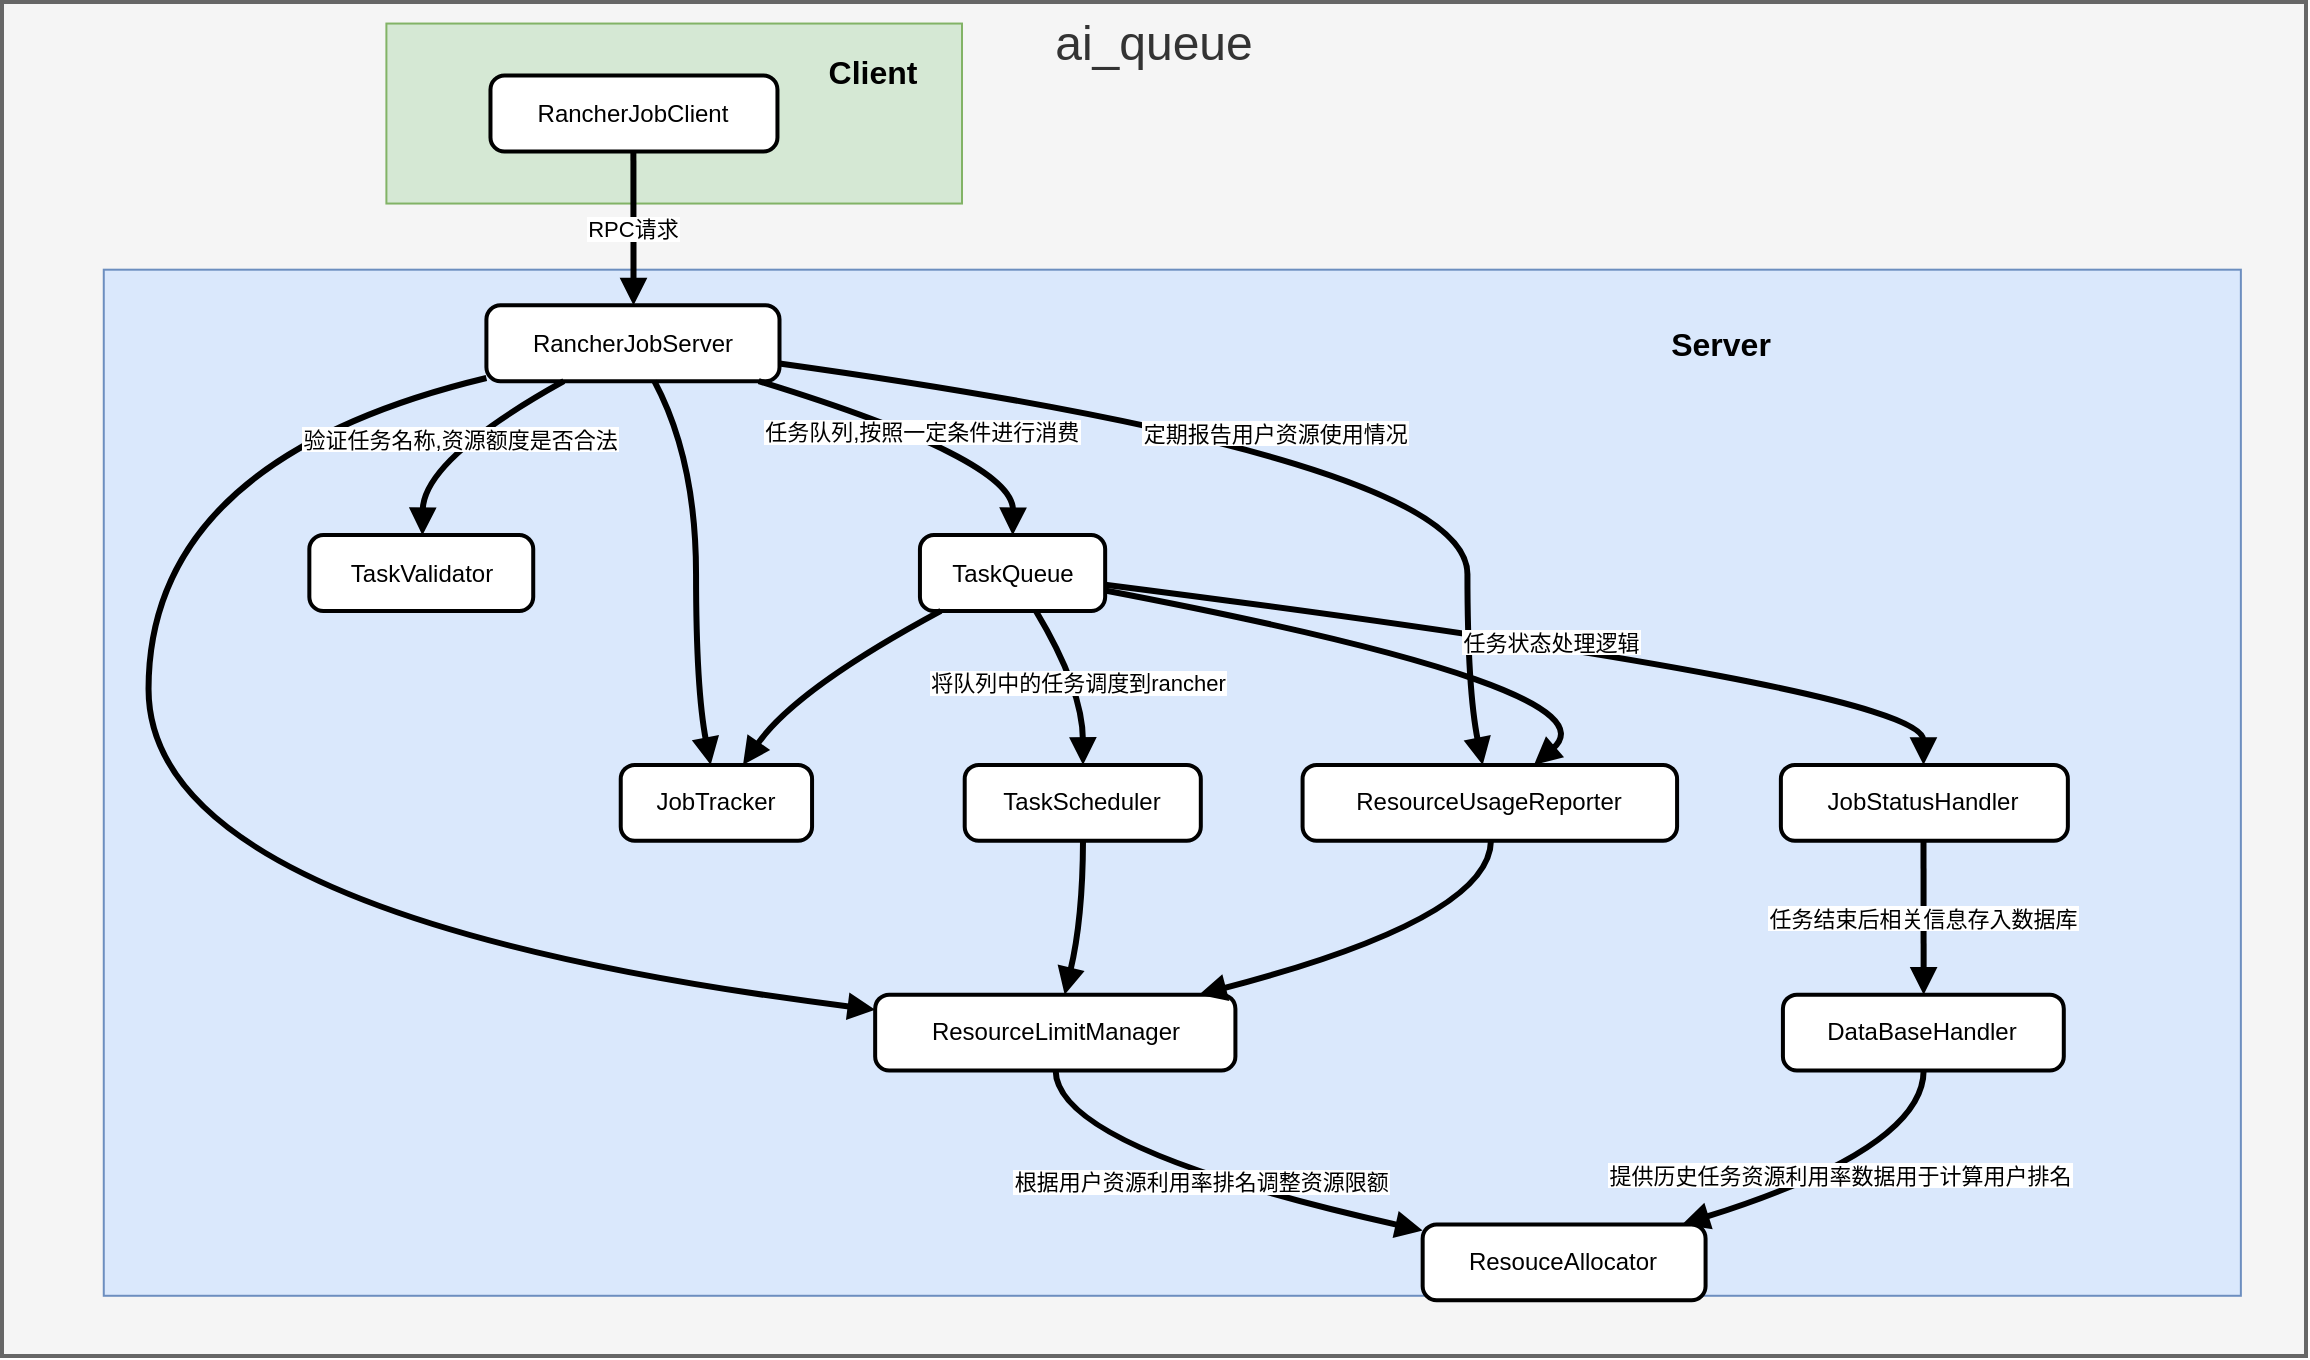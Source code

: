 <mxfile version="21.6.1" type="github">
  <diagram name="第 1 页" id="VgBMnZDGhOuevuqgc2q4">
    <mxGraphModel dx="2022" dy="1812" grid="1" gridSize="10" guides="1" tooltips="1" connect="1" arrows="1" fold="1" page="1" pageScale="1" pageWidth="827" pageHeight="1169" math="0" shadow="0">
      <root>
        <mxCell id="0" />
        <mxCell id="1" parent="0" />
        <mxCell id="xazf8YGlF5CI754crnG2-1" value="ai_queue" style="whiteSpace=wrap;strokeWidth=2;verticalAlign=top;fillColor=#f5f5f5;strokeColor=#666666;fontColor=#333333;fontSize=24;" vertex="1" parent="1">
          <mxGeometry y="-70" width="1152" height="677" as="geometry" />
        </mxCell>
        <mxCell id="xazf8YGlF5CI754crnG2-35" value="" style="rounded=0;whiteSpace=wrap;html=1;fillColor=#d5e8d4;strokeColor=#82b366;" vertex="1" parent="xazf8YGlF5CI754crnG2-1">
          <mxGeometry x="192.2" y="10.77" width="287.8" height="90" as="geometry" />
        </mxCell>
        <mxCell id="xazf8YGlF5CI754crnG2-2" value="RancherJobClient" style="rounded=1;absoluteArcSize=1;arcSize=14;whiteSpace=wrap;strokeWidth=2;" vertex="1" parent="xazf8YGlF5CI754crnG2-1">
          <mxGeometry x="244.24" y="36.806" width="143.491" height="37.921" as="geometry" />
        </mxCell>
        <mxCell id="xazf8YGlF5CI754crnG2-30" value="" style="rounded=0;whiteSpace=wrap;html=1;fillColor=#dae8fc;strokeColor=#6c8ebf;" vertex="1" parent="xazf8YGlF5CI754crnG2-1">
          <mxGeometry x="50.883" y="133.839" width="1068.551" height="513.048" as="geometry" />
        </mxCell>
        <mxCell id="xazf8YGlF5CI754crnG2-3" value="RancherJobServer" style="rounded=1;absoluteArcSize=1;arcSize=14;whiteSpace=wrap;strokeWidth=2;" vertex="1" parent="xazf8YGlF5CI754crnG2-1">
          <mxGeometry x="242.205" y="151.684" width="146.544" height="37.921" as="geometry" />
        </mxCell>
        <mxCell id="xazf8YGlF5CI754crnG2-4" value="TaskQueue" style="rounded=1;absoluteArcSize=1;arcSize=14;whiteSpace=wrap;strokeWidth=2;" vertex="1" parent="xazf8YGlF5CI754crnG2-1">
          <mxGeometry x="458.968" y="266.562" width="92.608" height="37.921" as="geometry" />
        </mxCell>
        <mxCell id="xazf8YGlF5CI754crnG2-5" value="ResourceUsageReporter" style="rounded=1;absoluteArcSize=1;arcSize=14;whiteSpace=wrap;strokeWidth=2;" vertex="1" parent="xazf8YGlF5CI754crnG2-1">
          <mxGeometry x="650.29" y="381.44" width="187.251" height="37.921" as="geometry" />
        </mxCell>
        <mxCell id="xazf8YGlF5CI754crnG2-6" value="ResourceLimitManager" style="rounded=1;absoluteArcSize=1;arcSize=14;whiteSpace=wrap;strokeWidth=2;" vertex="1" parent="xazf8YGlF5CI754crnG2-1">
          <mxGeometry x="436.58" y="496.318" width="180.127" height="37.921" as="geometry" />
        </mxCell>
        <mxCell id="xazf8YGlF5CI754crnG2-7" value="JobTracker" style="rounded=1;absoluteArcSize=1;arcSize=14;whiteSpace=wrap;strokeWidth=2;" vertex="1" parent="xazf8YGlF5CI754crnG2-1">
          <mxGeometry x="309.371" y="381.44" width="95.661" height="37.921" as="geometry" />
        </mxCell>
        <mxCell id="xazf8YGlF5CI754crnG2-8" value="TaskValidator" style="rounded=1;absoluteArcSize=1;arcSize=14;whiteSpace=wrap;strokeWidth=2;" vertex="1" parent="xazf8YGlF5CI754crnG2-1">
          <mxGeometry x="153.668" y="266.562" width="111.943" height="37.921" as="geometry" />
        </mxCell>
        <mxCell id="xazf8YGlF5CI754crnG2-9" value="ResouceAllocator" style="rounded=1;absoluteArcSize=1;arcSize=14;whiteSpace=wrap;strokeWidth=2;" vertex="1" parent="xazf8YGlF5CI754crnG2-1">
          <mxGeometry x="710.332" y="611.196" width="141.456" height="37.921" as="geometry" />
        </mxCell>
        <mxCell id="xazf8YGlF5CI754crnG2-10" value="JobStatusHandler" style="rounded=1;absoluteArcSize=1;arcSize=14;whiteSpace=wrap;strokeWidth=2;" vertex="1" parent="xazf8YGlF5CI754crnG2-1">
          <mxGeometry x="889.442" y="381.44" width="143.491" height="37.921" as="geometry" />
        </mxCell>
        <mxCell id="xazf8YGlF5CI754crnG2-11" value="TaskScheduler" style="rounded=1;absoluteArcSize=1;arcSize=14;whiteSpace=wrap;strokeWidth=2;" vertex="1" parent="xazf8YGlF5CI754crnG2-1">
          <mxGeometry x="481.357" y="381.44" width="118.049" height="37.921" as="geometry" />
        </mxCell>
        <mxCell id="xazf8YGlF5CI754crnG2-12" value="DataBaseHandler" style="rounded=1;absoluteArcSize=1;arcSize=14;whiteSpace=wrap;strokeWidth=2;" vertex="1" parent="xazf8YGlF5CI754crnG2-1">
          <mxGeometry x="890.459" y="496.318" width="140.438" height="37.921" as="geometry" />
        </mxCell>
        <mxCell id="xazf8YGlF5CI754crnG2-13" value="RPC请求" style="curved=1;startArrow=none;endArrow=block;strokeWidth=3;exitX=0.498;exitY=1;entryX=0.502;entryY=0;rounded=0;" edge="1" parent="xazf8YGlF5CI754crnG2-1" source="xazf8YGlF5CI754crnG2-2" target="xazf8YGlF5CI754crnG2-3">
          <mxGeometry relative="1" as="geometry">
            <Array as="points" />
          </mxGeometry>
        </mxCell>
        <mxCell id="xazf8YGlF5CI754crnG2-14" value="任务队列,按照一定条件进行消费" style="curved=1;startArrow=none;endArrow=block;strokeWidth=3;exitX=0.929;exitY=1;entryX=0.501;entryY=0;rounded=0;" edge="1" parent="xazf8YGlF5CI754crnG2-1" source="xazf8YGlF5CI754crnG2-3" target="xazf8YGlF5CI754crnG2-4">
          <mxGeometry relative="1" as="geometry">
            <Array as="points">
              <mxPoint x="505.781" y="228.641" />
            </Array>
          </mxGeometry>
        </mxCell>
        <mxCell id="xazf8YGlF5CI754crnG2-15" value="定期报告用户资源使用情况" style="curved=1;startArrow=none;endArrow=block;strokeWidth=3;exitX=1.003;exitY=0.767;entryX=0.481;entryY=0;rounded=0;" edge="1" parent="xazf8YGlF5CI754crnG2-1" source="xazf8YGlF5CI754crnG2-3" target="xazf8YGlF5CI754crnG2-5">
          <mxGeometry relative="1" as="geometry">
            <Array as="points">
              <mxPoint x="732.721" y="228.641" />
              <mxPoint x="732.721" y="343.519" />
            </Array>
          </mxGeometry>
        </mxCell>
        <mxCell id="xazf8YGlF5CI754crnG2-16" value="" style="curved=1;startArrow=none;endArrow=block;strokeWidth=3;exitX=0.0;exitY=0.958;entryX=0.002;entryY=0.2;rounded=0;" edge="1" parent="xazf8YGlF5CI754crnG2-1" source="xazf8YGlF5CI754crnG2-3" target="xazf8YGlF5CI754crnG2-6">
          <mxGeometry relative="1" as="geometry">
            <Array as="points">
              <mxPoint x="73.272" y="228.641" />
              <mxPoint x="73.272" y="458.397" />
            </Array>
          </mxGeometry>
        </mxCell>
        <mxCell id="xazf8YGlF5CI754crnG2-17" value="" style="curved=1;startArrow=none;endArrow=block;strokeWidth=3;exitX=0.573;exitY=1;entryX=0.47;entryY=0;rounded=0;" edge="1" parent="xazf8YGlF5CI754crnG2-1" source="xazf8YGlF5CI754crnG2-3" target="xazf8YGlF5CI754crnG2-7">
          <mxGeometry relative="1" as="geometry">
            <Array as="points">
              <mxPoint x="347.025" y="228.641" />
              <mxPoint x="347.025" y="343.519" />
            </Array>
          </mxGeometry>
        </mxCell>
        <mxCell id="xazf8YGlF5CI754crnG2-18" value="验证任务名称,资源额度是否合法" style="curved=1;startArrow=none;endArrow=block;strokeWidth=3;exitX=0.264;exitY=1;entryX=0.505;entryY=0;rounded=0;" edge="1" parent="xazf8YGlF5CI754crnG2-1" source="xazf8YGlF5CI754crnG2-3" target="xazf8YGlF5CI754crnG2-8">
          <mxGeometry relative="1" as="geometry">
            <Array as="points">
              <mxPoint x="210.657" y="228.641" />
            </Array>
          </mxGeometry>
        </mxCell>
        <mxCell id="xazf8YGlF5CI754crnG2-19" value="根据用户资源利用率排名调整资源限额" style="curved=1;startArrow=none;endArrow=block;strokeWidth=3;exitX=0.501;exitY=1;entryX=-0.002;entryY=0.079;rounded=0;" edge="1" parent="xazf8YGlF5CI754crnG2-1" source="xazf8YGlF5CI754crnG2-6" target="xazf8YGlF5CI754crnG2-9">
          <mxGeometry relative="1" as="geometry">
            <Array as="points">
              <mxPoint x="527.152" y="573.275" />
            </Array>
          </mxGeometry>
        </mxCell>
        <mxCell id="xazf8YGlF5CI754crnG2-20" value="任务状态处理逻辑" style="curved=1;startArrow=none;endArrow=block;strokeWidth=3;exitX=1.002;exitY=0.654;entryX=0.497;entryY=0;rounded=0;" edge="1" parent="xazf8YGlF5CI754crnG2-1" source="xazf8YGlF5CI754crnG2-4" target="xazf8YGlF5CI754crnG2-10">
          <mxGeometry relative="1" as="geometry">
            <Array as="points">
              <mxPoint x="960.678" y="343.519" />
            </Array>
          </mxGeometry>
        </mxCell>
        <mxCell id="xazf8YGlF5CI754crnG2-21" value="将队列中的任务调度到rancher" style="curved=1;startArrow=none;endArrow=block;strokeWidth=3;exitX=0.626;exitY=1;entryX=0.501;entryY=0;rounded=0;" edge="1" parent="xazf8YGlF5CI754crnG2-1" source="xazf8YGlF5CI754crnG2-4" target="xazf8YGlF5CI754crnG2-11">
          <mxGeometry relative="1" as="geometry">
            <Array as="points">
              <mxPoint x="540.382" y="343.519" />
            </Array>
          </mxGeometry>
        </mxCell>
        <mxCell id="xazf8YGlF5CI754crnG2-22" value="" style="curved=1;startArrow=none;endArrow=block;strokeWidth=3;exitX=0.501;exitY=1;entryX=0.526;entryY=0;rounded=0;" edge="1" parent="xazf8YGlF5CI754crnG2-1" source="xazf8YGlF5CI754crnG2-11" target="xazf8YGlF5CI754crnG2-6">
          <mxGeometry relative="1" as="geometry">
            <Array as="points">
              <mxPoint x="540.382" y="458.397" />
            </Array>
          </mxGeometry>
        </mxCell>
        <mxCell id="xazf8YGlF5CI754crnG2-23" value="" style="curved=1;startArrow=none;endArrow=block;strokeWidth=3;exitX=1.002;exitY=0.731;entryX=0.618;entryY=0;rounded=0;" edge="1" parent="xazf8YGlF5CI754crnG2-1" source="xazf8YGlF5CI754crnG2-4" target="xazf8YGlF5CI754crnG2-5">
          <mxGeometry relative="1" as="geometry">
            <Array as="points">
              <mxPoint x="810.064" y="343.519" />
            </Array>
          </mxGeometry>
        </mxCell>
        <mxCell id="xazf8YGlF5CI754crnG2-24" value="" style="curved=1;startArrow=none;endArrow=block;strokeWidth=3;exitX=0.113;exitY=1;entryX=0.639;entryY=0;rounded=0;" edge="1" parent="xazf8YGlF5CI754crnG2-1" source="xazf8YGlF5CI754crnG2-4" target="xazf8YGlF5CI754crnG2-7">
          <mxGeometry relative="1" as="geometry">
            <Array as="points">
              <mxPoint x="396.89" y="343.519" />
            </Array>
          </mxGeometry>
        </mxCell>
        <mxCell id="xazf8YGlF5CI754crnG2-25" value="" style="curved=1;startArrow=none;endArrow=block;strokeWidth=3;exitX=0.503;exitY=1;entryX=0.899;entryY=0;rounded=0;" edge="1" parent="xazf8YGlF5CI754crnG2-1" source="xazf8YGlF5CI754crnG2-5" target="xazf8YGlF5CI754crnG2-6">
          <mxGeometry relative="1" as="geometry">
            <Array as="points">
              <mxPoint x="743.915" y="458.397" />
            </Array>
          </mxGeometry>
        </mxCell>
        <mxCell id="xazf8YGlF5CI754crnG2-26" value="任务结束后相关信息存入数据库" style="curved=1;startArrow=none;endArrow=block;strokeWidth=3;exitX=0.497;exitY=1;entryX=0.501;entryY=0;rounded=0;" edge="1" parent="xazf8YGlF5CI754crnG2-1" source="xazf8YGlF5CI754crnG2-10" target="xazf8YGlF5CI754crnG2-12">
          <mxGeometry relative="1" as="geometry">
            <Array as="points" />
          </mxGeometry>
        </mxCell>
        <mxCell id="xazf8YGlF5CI754crnG2-27" value="提供历史任务资源利用率数据用于计算用户排名" style="curved=1;startArrow=none;endArrow=block;strokeWidth=3;exitX=0.501;exitY=1;entryX=0.917;entryY=0;rounded=0;" edge="1" parent="xazf8YGlF5CI754crnG2-1" source="xazf8YGlF5CI754crnG2-12" target="xazf8YGlF5CI754crnG2-9">
          <mxGeometry relative="1" as="geometry">
            <Array as="points">
              <mxPoint x="960.678" y="573.275" />
            </Array>
          </mxGeometry>
        </mxCell>
        <mxCell id="xazf8YGlF5CI754crnG2-32" value="&lt;b&gt;&lt;font style=&quot;font-size: 16px;&quot;&gt;Server&lt;/font&gt;&lt;/b&gt;" style="text;html=1;align=center;verticalAlign=middle;resizable=0;points=[];autosize=1;strokeColor=none;fillColor=none;" vertex="1" parent="xazf8YGlF5CI754crnG2-1">
          <mxGeometry x="823.781" y="156.145" width="70" height="30" as="geometry" />
        </mxCell>
        <mxCell id="xazf8YGlF5CI754crnG2-36" value="&lt;b&gt;&lt;font style=&quot;font-size: 16px;&quot;&gt;Client&lt;/font&gt;&lt;/b&gt;" style="text;html=1;align=center;verticalAlign=middle;resizable=0;points=[];autosize=1;strokeColor=none;fillColor=none;" vertex="1" parent="xazf8YGlF5CI754crnG2-1">
          <mxGeometry x="400.001" y="20.005" width="70" height="30" as="geometry" />
        </mxCell>
      </root>
    </mxGraphModel>
  </diagram>
</mxfile>
